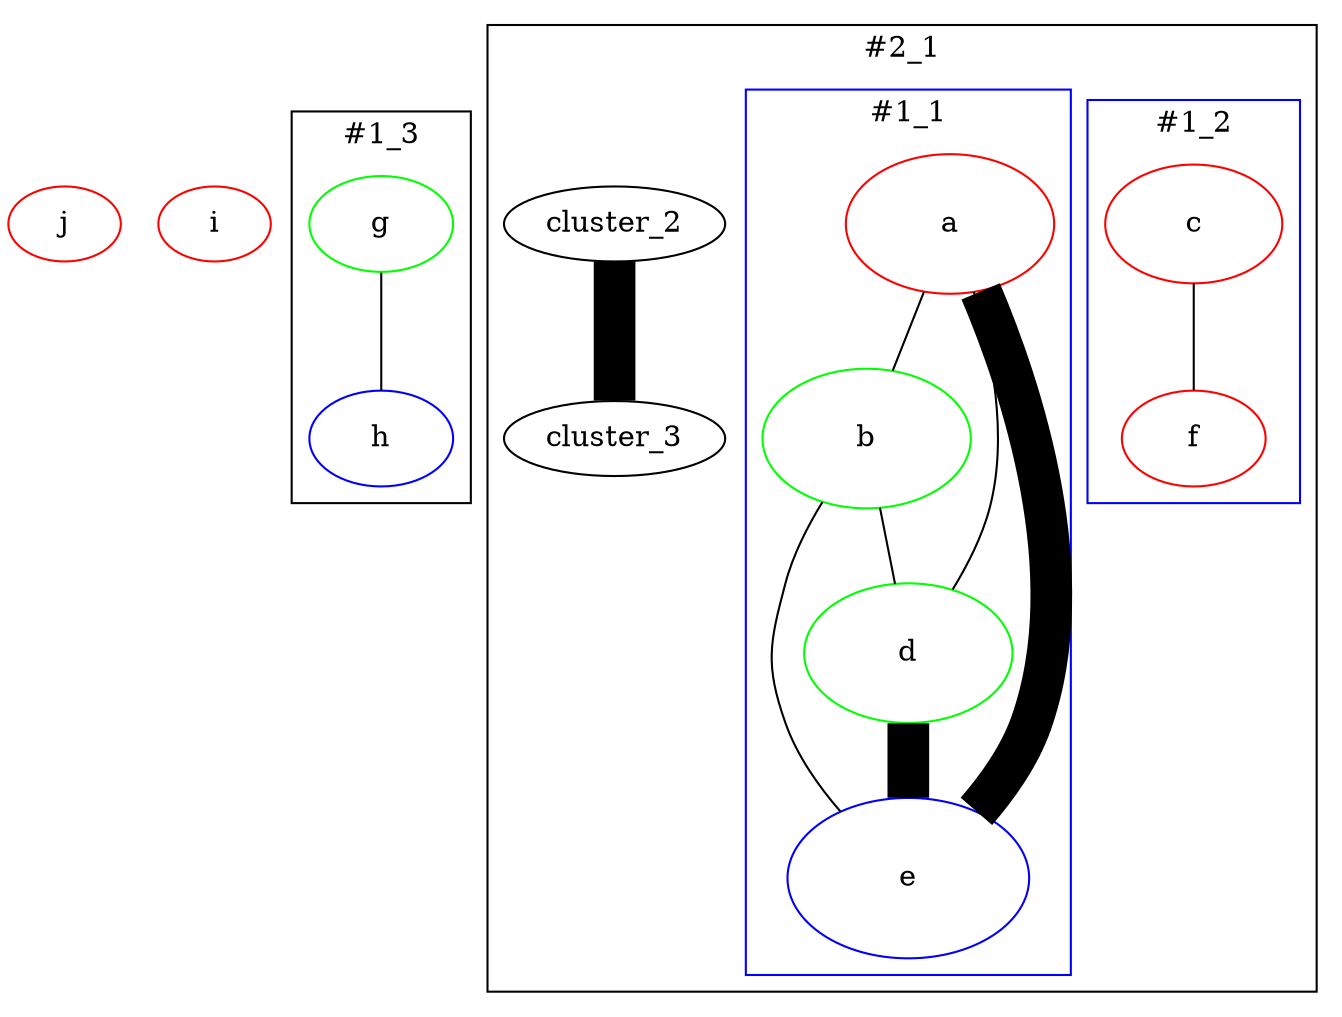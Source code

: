 digraph G {
  edge [dir=none]
n_15 [label="j" height=0.5 width=0.75 color="#FF0000" style="setlinewidth(1)" ]
n_14 [label="i" height=0.5 width=0.75 color="#FF0000" style="setlinewidth(1)" ]
  subgraph cluster_4 {
label="#1_3"
n_12 [label="g" height=0.642857143 width=0.9642857144999999 color="#00FF00" style="setlinewidth(1)" ]
n_13 [label="h" height=0.642857143 width=0.9642857144999999 color="#0000FF" style="setlinewidth(1)" ]
n_12 -> n_13 [style="setlinewidth(1)" ]
  }
  subgraph cluster_5 {
label="#2_1"
cluster_3 []
cluster_2 []
cluster_2 -> cluster_3 [style="setlinewidth(20)" ]
    subgraph cluster_2 {
label="#1_1"
color="#0000FF"
style="setlinewidth(1)"
n_6 [label="a" height=0.9285714285 width=1.39285714275 color="#FF0000" style="setlinewidth(1)" ]
n_7 [label="b" height=0.9285714285 width=1.39285714275 color="#00FF00" style="setlinewidth(1)" ]
n_9 [label="d" height=0.9285714285 width=1.39285714275 color="#00FF00" style="setlinewidth(1)" ]
n_10 [label="e" height=1.0714285715 width=1.60714285725 color="#0000FF" style="setlinewidth(1)" ]
n_6 -> n_7 [style="setlinewidth(1)" ]
n_6 -> n_9 [style="setlinewidth(1)" ]
n_7 -> n_9 [style="setlinewidth(1)" ]
n_6 -> n_10 [style="setlinewidth(20)" ]
n_7 -> n_10 [style="setlinewidth(1)" ]
n_9 -> n_10 [style="setlinewidth(20)" ]
    }
    subgraph cluster_3 {
label="#1_2"
color="#0000FF"
style="setlinewidth(1)"
n_8 [label="c" height=0.7857142855 width=1.17857142825 color="#FF0000" style="setlinewidth(1)" ]
n_11 [label="f" height=0.642857143 width=0.9642857144999999 color="#FF0000" style="setlinewidth(1)" ]
n_8 -> n_11 [style="setlinewidth(1)" ]
    }
  }
}
